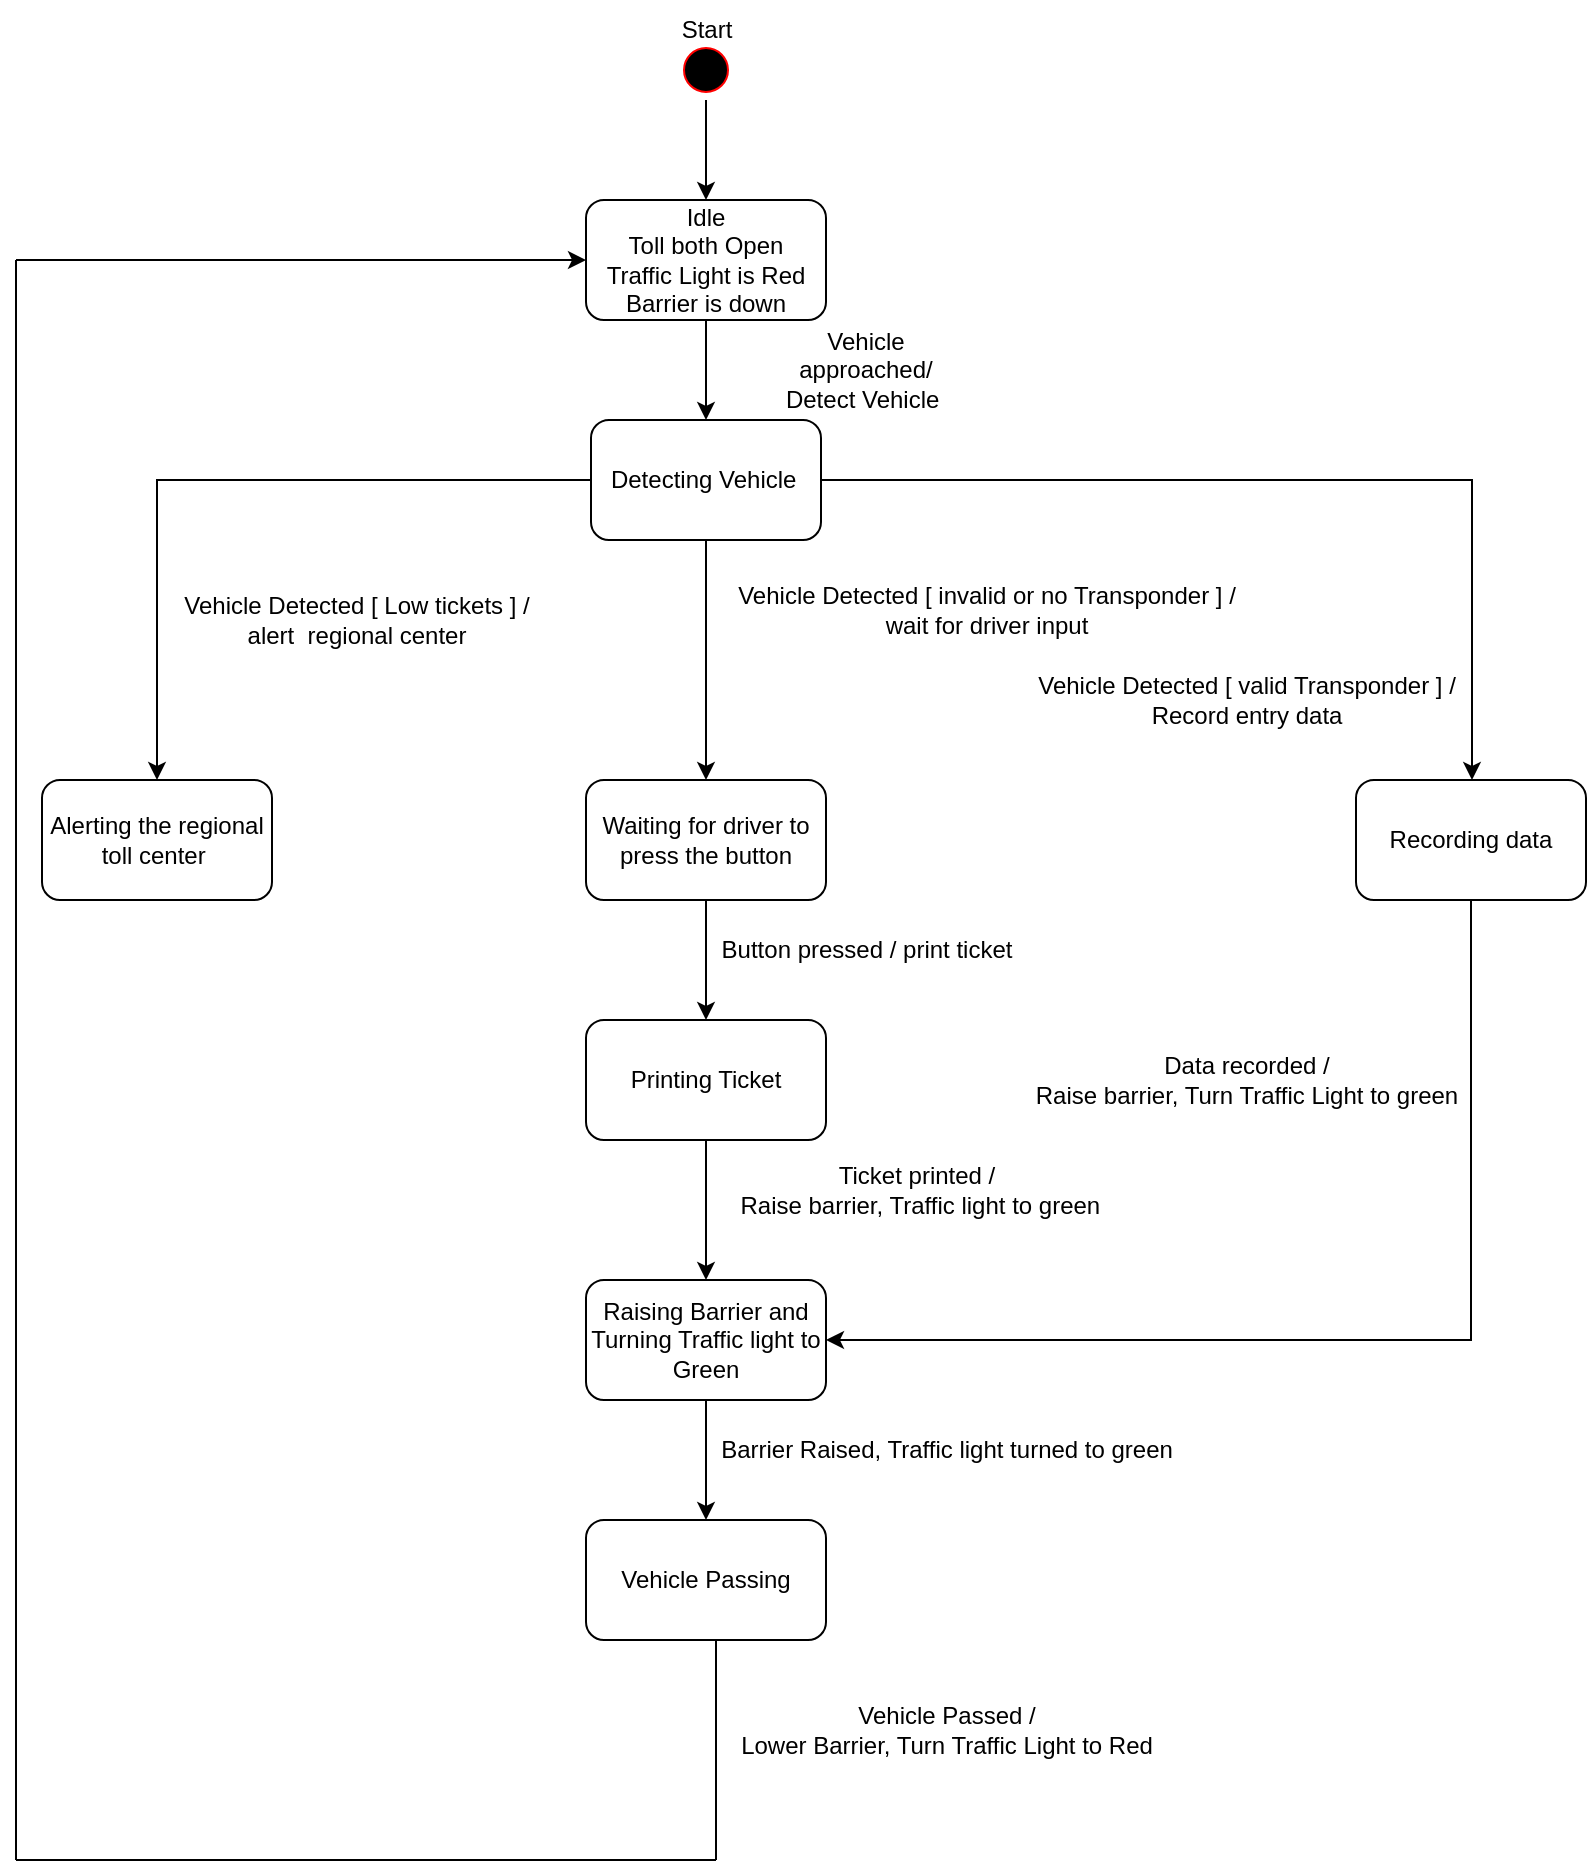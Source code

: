 <mxfile version="20.3.0" type="device"><diagram id="EUPBOzGoi1Stt0Z_mdDg" name="Page-1"><mxGraphModel dx="1038" dy="1789" grid="1" gridSize="10" guides="1" tooltips="1" connect="1" arrows="1" fold="1" page="1" pageScale="1" pageWidth="850" pageHeight="1100" math="0" shadow="0"><root><mxCell id="0"/><mxCell id="1" parent="0"/><mxCell id="IB7H8HD0x_wQ6Hi7990Q-7" style="edgeStyle=orthogonalEdgeStyle;rounded=0;orthogonalLoop=1;jettySize=auto;html=1;" parent="1" source="IB7H8HD0x_wQ6Hi7990Q-5" target="IB7H8HD0x_wQ6Hi7990Q-6" edge="1"><mxGeometry relative="1" as="geometry"/></mxCell><mxCell id="IB7H8HD0x_wQ6Hi7990Q-5" value="Idle&lt;br&gt;Toll both Open&lt;br&gt;Traffic Light is Red&lt;br&gt;Barrier is down" style="rounded=1;whiteSpace=wrap;html=1;" parent="1" vertex="1"><mxGeometry x="335" y="-940" width="120" height="60" as="geometry"/></mxCell><mxCell id="IB7H8HD0x_wQ6Hi7990Q-10" value="" style="edgeStyle=orthogonalEdgeStyle;rounded=0;orthogonalLoop=1;jettySize=auto;html=1;" parent="1" source="IB7H8HD0x_wQ6Hi7990Q-6" target="IB7H8HD0x_wQ6Hi7990Q-9" edge="1"><mxGeometry relative="1" as="geometry"/></mxCell><mxCell id="IB7H8HD0x_wQ6Hi7990Q-13" style="edgeStyle=orthogonalEdgeStyle;rounded=0;orthogonalLoop=1;jettySize=auto;html=1;" parent="1" source="IB7H8HD0x_wQ6Hi7990Q-6" target="IB7H8HD0x_wQ6Hi7990Q-12" edge="1"><mxGeometry relative="1" as="geometry"><Array as="points"><mxPoint x="778" y="-800"/></Array></mxGeometry></mxCell><mxCell id="IB7H8HD0x_wQ6Hi7990Q-15" style="edgeStyle=orthogonalEdgeStyle;rounded=0;orthogonalLoop=1;jettySize=auto;html=1;" parent="1" source="IB7H8HD0x_wQ6Hi7990Q-6" target="IB7H8HD0x_wQ6Hi7990Q-14" edge="1"><mxGeometry relative="1" as="geometry"/></mxCell><mxCell id="IB7H8HD0x_wQ6Hi7990Q-6" value="Detecting Vehicle&amp;nbsp;" style="rounded=1;whiteSpace=wrap;html=1;" parent="1" vertex="1"><mxGeometry x="337.5" y="-830" width="115" height="60" as="geometry"/></mxCell><mxCell id="IB7H8HD0x_wQ6Hi7990Q-8" value="Vehicle approached/ Detect Vehicle&amp;nbsp;" style="text;html=1;strokeColor=none;fillColor=none;align=center;verticalAlign=middle;whiteSpace=wrap;rounded=0;" parent="1" vertex="1"><mxGeometry x="425" y="-870" width="100" height="30" as="geometry"/></mxCell><mxCell id="IB7H8HD0x_wQ6Hi7990Q-21" style="edgeStyle=orthogonalEdgeStyle;rounded=0;orthogonalLoop=1;jettySize=auto;html=1;" parent="1" source="IB7H8HD0x_wQ6Hi7990Q-9" target="IB7H8HD0x_wQ6Hi7990Q-20" edge="1"><mxGeometry relative="1" as="geometry"/></mxCell><mxCell id="IB7H8HD0x_wQ6Hi7990Q-9" value="Waiting for driver to press the button" style="rounded=1;whiteSpace=wrap;html=1;" parent="1" vertex="1"><mxGeometry x="335" y="-650" width="120" height="60" as="geometry"/></mxCell><mxCell id="IB7H8HD0x_wQ6Hi7990Q-11" value="Vehicle Detected [ invalid or no Transponder ] / &lt;br&gt;wait for driver input" style="text;html=1;align=center;verticalAlign=middle;resizable=0;points=[];autosize=1;strokeColor=none;fillColor=none;" parent="1" vertex="1"><mxGeometry x="400" y="-755" width="270" height="40" as="geometry"/></mxCell><mxCell id="M7w1HvmWX_3LZfqoFYf6-3" style="edgeStyle=orthogonalEdgeStyle;rounded=0;orthogonalLoop=1;jettySize=auto;html=1;entryX=1;entryY=0.5;entryDx=0;entryDy=0;" parent="1" source="IB7H8HD0x_wQ6Hi7990Q-12" target="IB7H8HD0x_wQ6Hi7990Q-26" edge="1"><mxGeometry relative="1" as="geometry"><Array as="points"><mxPoint x="778" y="-370"/></Array></mxGeometry></mxCell><mxCell id="IB7H8HD0x_wQ6Hi7990Q-12" value="Recording data" style="rounded=1;whiteSpace=wrap;html=1;" parent="1" vertex="1"><mxGeometry x="720" y="-650" width="115" height="60" as="geometry"/></mxCell><mxCell id="IB7H8HD0x_wQ6Hi7990Q-14" value="Alerting the regional toll center&amp;nbsp;" style="rounded=1;whiteSpace=wrap;html=1;" parent="1" vertex="1"><mxGeometry x="63" y="-650" width="115" height="60" as="geometry"/></mxCell><mxCell id="IB7H8HD0x_wQ6Hi7990Q-16" value="Vehicle Detected [ valid Transponder ] /&lt;br&gt;Record entry data" style="text;html=1;align=center;verticalAlign=middle;resizable=0;points=[];autosize=1;strokeColor=none;fillColor=none;" parent="1" vertex="1"><mxGeometry x="550" y="-710" width="230" height="40" as="geometry"/></mxCell><mxCell id="IB7H8HD0x_wQ6Hi7990Q-18" value="Vehicle Detected [ Low tickets ] / &lt;br&gt;alert&amp;nbsp; regional center" style="text;html=1;align=center;verticalAlign=middle;resizable=0;points=[];autosize=1;strokeColor=none;fillColor=none;" parent="1" vertex="1"><mxGeometry x="120" y="-750" width="200" height="40" as="geometry"/></mxCell><mxCell id="IB7H8HD0x_wQ6Hi7990Q-19" value="Start" style="text;html=1;align=center;verticalAlign=middle;resizable=0;points=[];autosize=1;strokeColor=none;fillColor=none;" parent="1" vertex="1"><mxGeometry x="370" y="-1040" width="50" height="30" as="geometry"/></mxCell><mxCell id="IB7H8HD0x_wQ6Hi7990Q-27" style="edgeStyle=orthogonalEdgeStyle;rounded=0;orthogonalLoop=1;jettySize=auto;html=1;" parent="1" source="IB7H8HD0x_wQ6Hi7990Q-20" target="IB7H8HD0x_wQ6Hi7990Q-26" edge="1"><mxGeometry relative="1" as="geometry"/></mxCell><mxCell id="IB7H8HD0x_wQ6Hi7990Q-20" value="Printing Ticket" style="rounded=1;whiteSpace=wrap;html=1;" parent="1" vertex="1"><mxGeometry x="335" y="-530" width="120" height="60" as="geometry"/></mxCell><mxCell id="IB7H8HD0x_wQ6Hi7990Q-25" value="Button pressed / print ticket" style="text;html=1;align=center;verticalAlign=middle;resizable=0;points=[];autosize=1;strokeColor=none;fillColor=none;" parent="1" vertex="1"><mxGeometry x="390" y="-580" width="170" height="30" as="geometry"/></mxCell><mxCell id="IB7H8HD0x_wQ6Hi7990Q-30" style="edgeStyle=orthogonalEdgeStyle;rounded=0;orthogonalLoop=1;jettySize=auto;html=1;" parent="1" source="IB7H8HD0x_wQ6Hi7990Q-26" target="IB7H8HD0x_wQ6Hi7990Q-29" edge="1"><mxGeometry relative="1" as="geometry"/></mxCell><mxCell id="IB7H8HD0x_wQ6Hi7990Q-26" value="Raising Barrier and Turning Traffic light to Green" style="rounded=1;whiteSpace=wrap;html=1;" parent="1" vertex="1"><mxGeometry x="335" y="-400" width="120" height="60" as="geometry"/></mxCell><mxCell id="IB7H8HD0x_wQ6Hi7990Q-28" value="Ticket printed&amp;nbsp;/&lt;br&gt;&amp;nbsp;Raise barrier, Traffic light to green" style="text;html=1;align=center;verticalAlign=middle;resizable=0;points=[];autosize=1;strokeColor=none;fillColor=none;" parent="1" vertex="1"><mxGeometry x="395" y="-465" width="210" height="40" as="geometry"/></mxCell><mxCell id="IB7H8HD0x_wQ6Hi7990Q-29" value="Vehicle Passing" style="rounded=1;whiteSpace=wrap;html=1;" parent="1" vertex="1"><mxGeometry x="335" y="-280" width="120" height="60" as="geometry"/></mxCell><mxCell id="IB7H8HD0x_wQ6Hi7990Q-31" value="Barrier Raised, Traffic light turned to green" style="text;html=1;align=center;verticalAlign=middle;resizable=0;points=[];autosize=1;strokeColor=none;fillColor=none;" parent="1" vertex="1"><mxGeometry x="390" y="-330" width="250" height="30" as="geometry"/></mxCell><mxCell id="IB7H8HD0x_wQ6Hi7990Q-34" value="Vehicle Passed / &lt;br&gt;Lower Barrier, Turn Traffic Light to Red" style="text;html=1;align=center;verticalAlign=middle;resizable=0;points=[];autosize=1;strokeColor=none;fillColor=none;" parent="1" vertex="1"><mxGeometry x="400" y="-195" width="230" height="40" as="geometry"/></mxCell><mxCell id="IB7H8HD0x_wQ6Hi7990Q-44" value="" style="endArrow=none;html=1;rounded=0;" parent="1" edge="1"><mxGeometry width="50" height="50" relative="1" as="geometry"><mxPoint x="400" y="-110" as="sourcePoint"/><mxPoint x="400" y="-220" as="targetPoint"/></mxGeometry></mxCell><mxCell id="IB7H8HD0x_wQ6Hi7990Q-46" value="" style="endArrow=none;html=1;rounded=0;" parent="1" edge="1"><mxGeometry width="50" height="50" relative="1" as="geometry"><mxPoint x="50" y="-110" as="sourcePoint"/><mxPoint x="400" y="-110" as="targetPoint"/></mxGeometry></mxCell><mxCell id="IB7H8HD0x_wQ6Hi7990Q-47" value="" style="endArrow=none;html=1;rounded=0;" parent="1" edge="1"><mxGeometry width="50" height="50" relative="1" as="geometry"><mxPoint x="50" y="-110" as="sourcePoint"/><mxPoint x="50" y="-910" as="targetPoint"/></mxGeometry></mxCell><mxCell id="IB7H8HD0x_wQ6Hi7990Q-48" value="" style="endArrow=classic;html=1;rounded=0;entryX=0;entryY=0.5;entryDx=0;entryDy=0;" parent="1" target="IB7H8HD0x_wQ6Hi7990Q-5" edge="1"><mxGeometry width="50" height="50" relative="1" as="geometry"><mxPoint x="50" y="-910" as="sourcePoint"/><mxPoint x="460" y="-780" as="targetPoint"/></mxGeometry></mxCell><mxCell id="M7w1HvmWX_3LZfqoFYf6-2" value="Data recorded / &lt;br&gt;Raise barrier, Turn Traffic Light to green" style="text;html=1;align=center;verticalAlign=middle;resizable=0;points=[];autosize=1;strokeColor=none;fillColor=none;" parent="1" vertex="1"><mxGeometry x="550" y="-520" width="230" height="40" as="geometry"/></mxCell><mxCell id="CNwjAmcWh2FucVK8kl2P-3" style="edgeStyle=orthogonalEdgeStyle;rounded=0;orthogonalLoop=1;jettySize=auto;html=1;entryX=0.5;entryY=0;entryDx=0;entryDy=0;" parent="1" source="CNwjAmcWh2FucVK8kl2P-1" target="IB7H8HD0x_wQ6Hi7990Q-5" edge="1"><mxGeometry relative="1" as="geometry"/></mxCell><mxCell id="CNwjAmcWh2FucVK8kl2P-1" value="" style="ellipse;html=1;shape=startState;fillColor=#000000;strokeColor=#ff0000;" parent="1" vertex="1"><mxGeometry x="380" y="-1020" width="30" height="30" as="geometry"/></mxCell></root></mxGraphModel></diagram></mxfile>